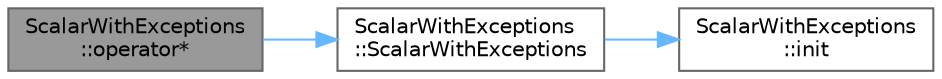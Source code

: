 digraph "ScalarWithExceptions::operator*"
{
 // LATEX_PDF_SIZE
  bgcolor="transparent";
  edge [fontname=Helvetica,fontsize=10,labelfontname=Helvetica,labelfontsize=10];
  node [fontname=Helvetica,fontsize=10,shape=box,height=0.2,width=0.4];
  rankdir="LR";
  Node1 [id="Node000001",label="ScalarWithExceptions\l::operator*",height=0.2,width=0.4,color="gray40", fillcolor="grey60", style="filled", fontcolor="black",tooltip=" "];
  Node1 -> Node2 [id="edge1_Node000001_Node000002",color="steelblue1",style="solid",tooltip=" "];
  Node2 [id="Node000002",label="ScalarWithExceptions\l::ScalarWithExceptions",height=0.2,width=0.4,color="grey40", fillcolor="white", style="filled",URL="$class_scalar_with_exceptions.html#a7afed8a0a3e95db39610c806db1b0e54",tooltip=" "];
  Node2 -> Node3 [id="edge2_Node000002_Node000003",color="steelblue1",style="solid",tooltip=" "];
  Node3 [id="Node000003",label="ScalarWithExceptions\l::init",height=0.2,width=0.4,color="grey40", fillcolor="white", style="filled",URL="$class_scalar_with_exceptions.html#afa23d0c7616b5017d4793b27322a2fba",tooltip=" "];
}
